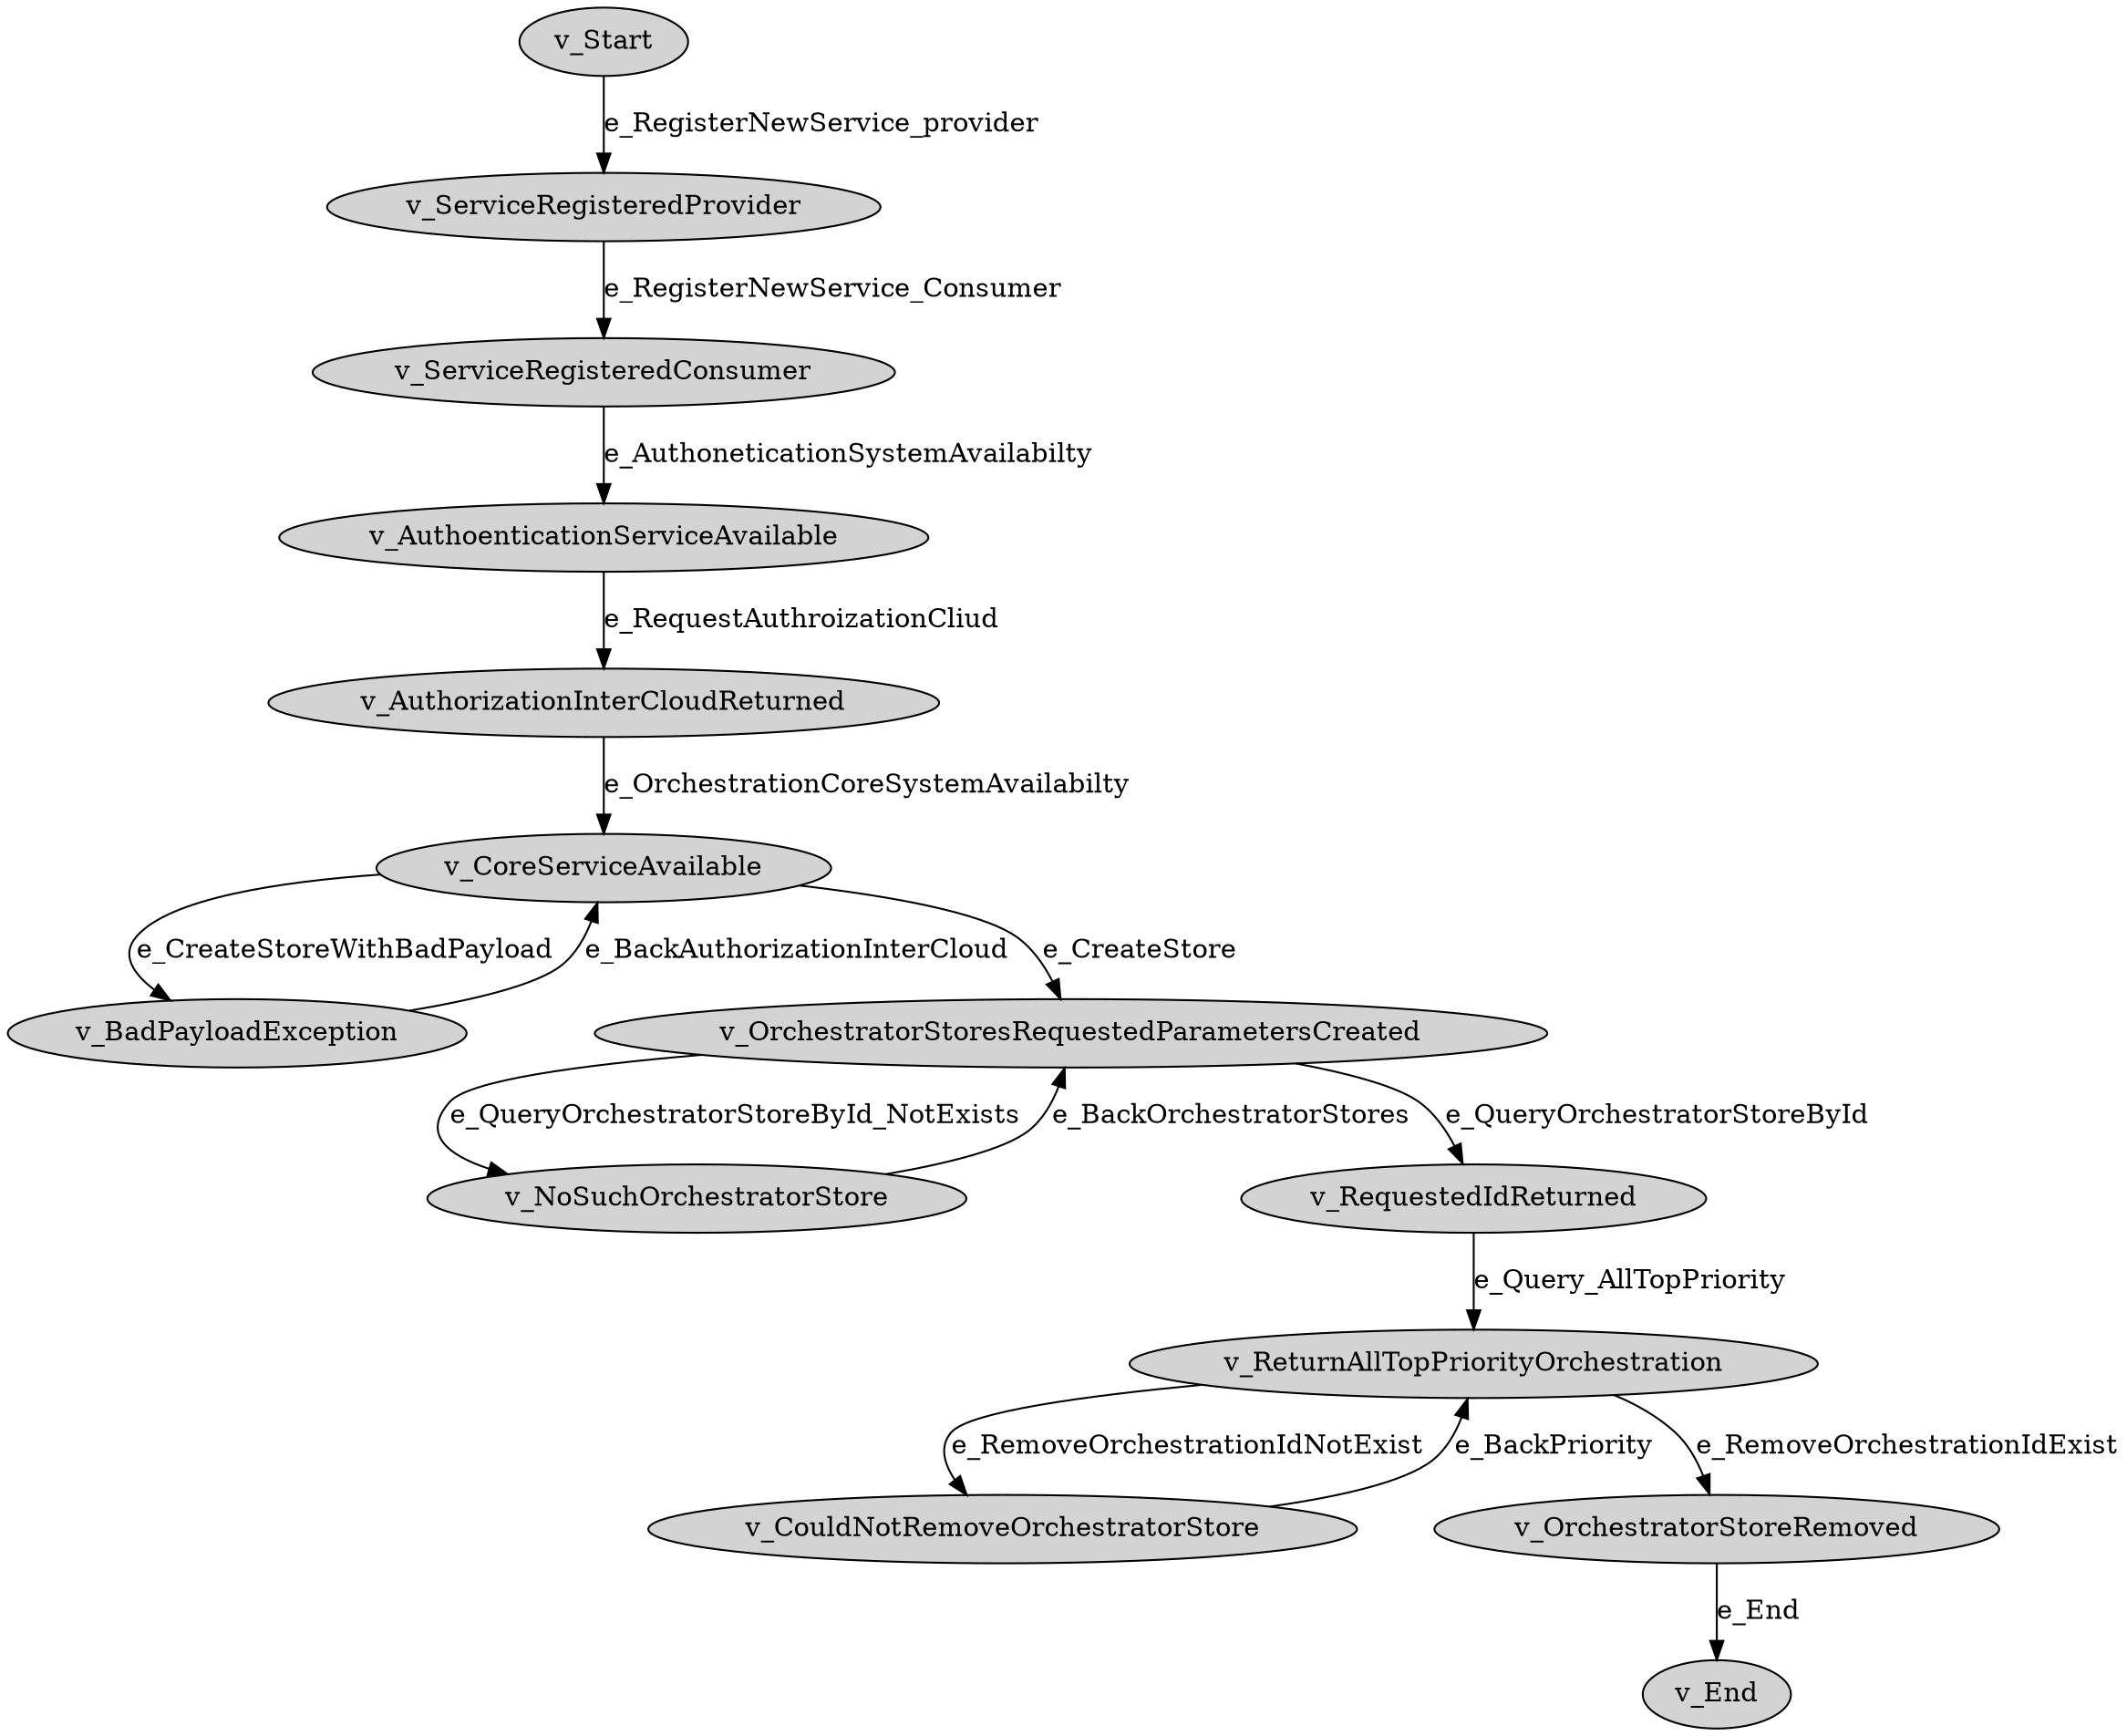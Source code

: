 digraph OrchestratorStore{
rankdir=TB
node [style=filled] 
"v_Start" -> "v_ServiceRegisteredProvider"  [ label="e_RegisterNewService_provider" ]
"v_OrchestratorStoreRemoved" -> "v_End"  [ label="e_End" ]
"v_CouldNotRemoveOrchestratorStore" -> "v_ReturnAllTopPriorityOrchestration"  [ label="e_BackPriority" ]
"v_ReturnAllTopPriorityOrchestration" -> "v_CouldNotRemoveOrchestratorStore"  [ label="e_RemoveOrchestrationIdNotExist" ]
"v_ReturnAllTopPriorityOrchestration" -> "v_OrchestratorStoreRemoved"  [ label="e_RemoveOrchestrationIdExist" ]
"v_RequestedIdReturned" -> "v_ReturnAllTopPriorityOrchestration"  [ label="e_Query_AllTopPriority" ]
"v_NoSuchOrchestratorStore" -> "v_OrchestratorStoresRequestedParametersCreated"  [ label="e_BackOrchestratorStores" ]
"v_OrchestratorStoresRequestedParametersCreated" -> "v_NoSuchOrchestratorStore"  [ label="e_QueryOrchestratorStoreById_NotExists" ]
"v_OrchestratorStoresRequestedParametersCreated" -> "v_RequestedIdReturned"  [ label="e_QueryOrchestratorStoreById" ]
"v_BadPayloadException" -> "v_CoreServiceAvailable"  [ label="e_BackAuthorizationInterCloud" ]
"v_CoreServiceAvailable" -> "v_BadPayloadException"  [ label="e_CreateStoreWithBadPayload" ]
"v_CoreServiceAvailable" -> "v_OrchestratorStoresRequestedParametersCreated"  [ label="e_CreateStore" ]
"v_AuthorizationInterCloudReturned" -> "v_CoreServiceAvailable"  [ label="e_OrchestrationCoreSystemAvailabilty" ]
"v_AuthoenticationServiceAvailable" -> "v_AuthorizationInterCloudReturned"  [ label="e_RequestAuthroizationCliud" ]
"v_ServiceRegisteredConsumer" -> "v_AuthoenticationServiceAvailable"  [ label="e_AuthoneticationSystemAvailabilty" ]
"v_ServiceRegisteredProvider" -> "v_ServiceRegisteredConsumer"  [ label="e_RegisterNewService_Consumer" ]
}